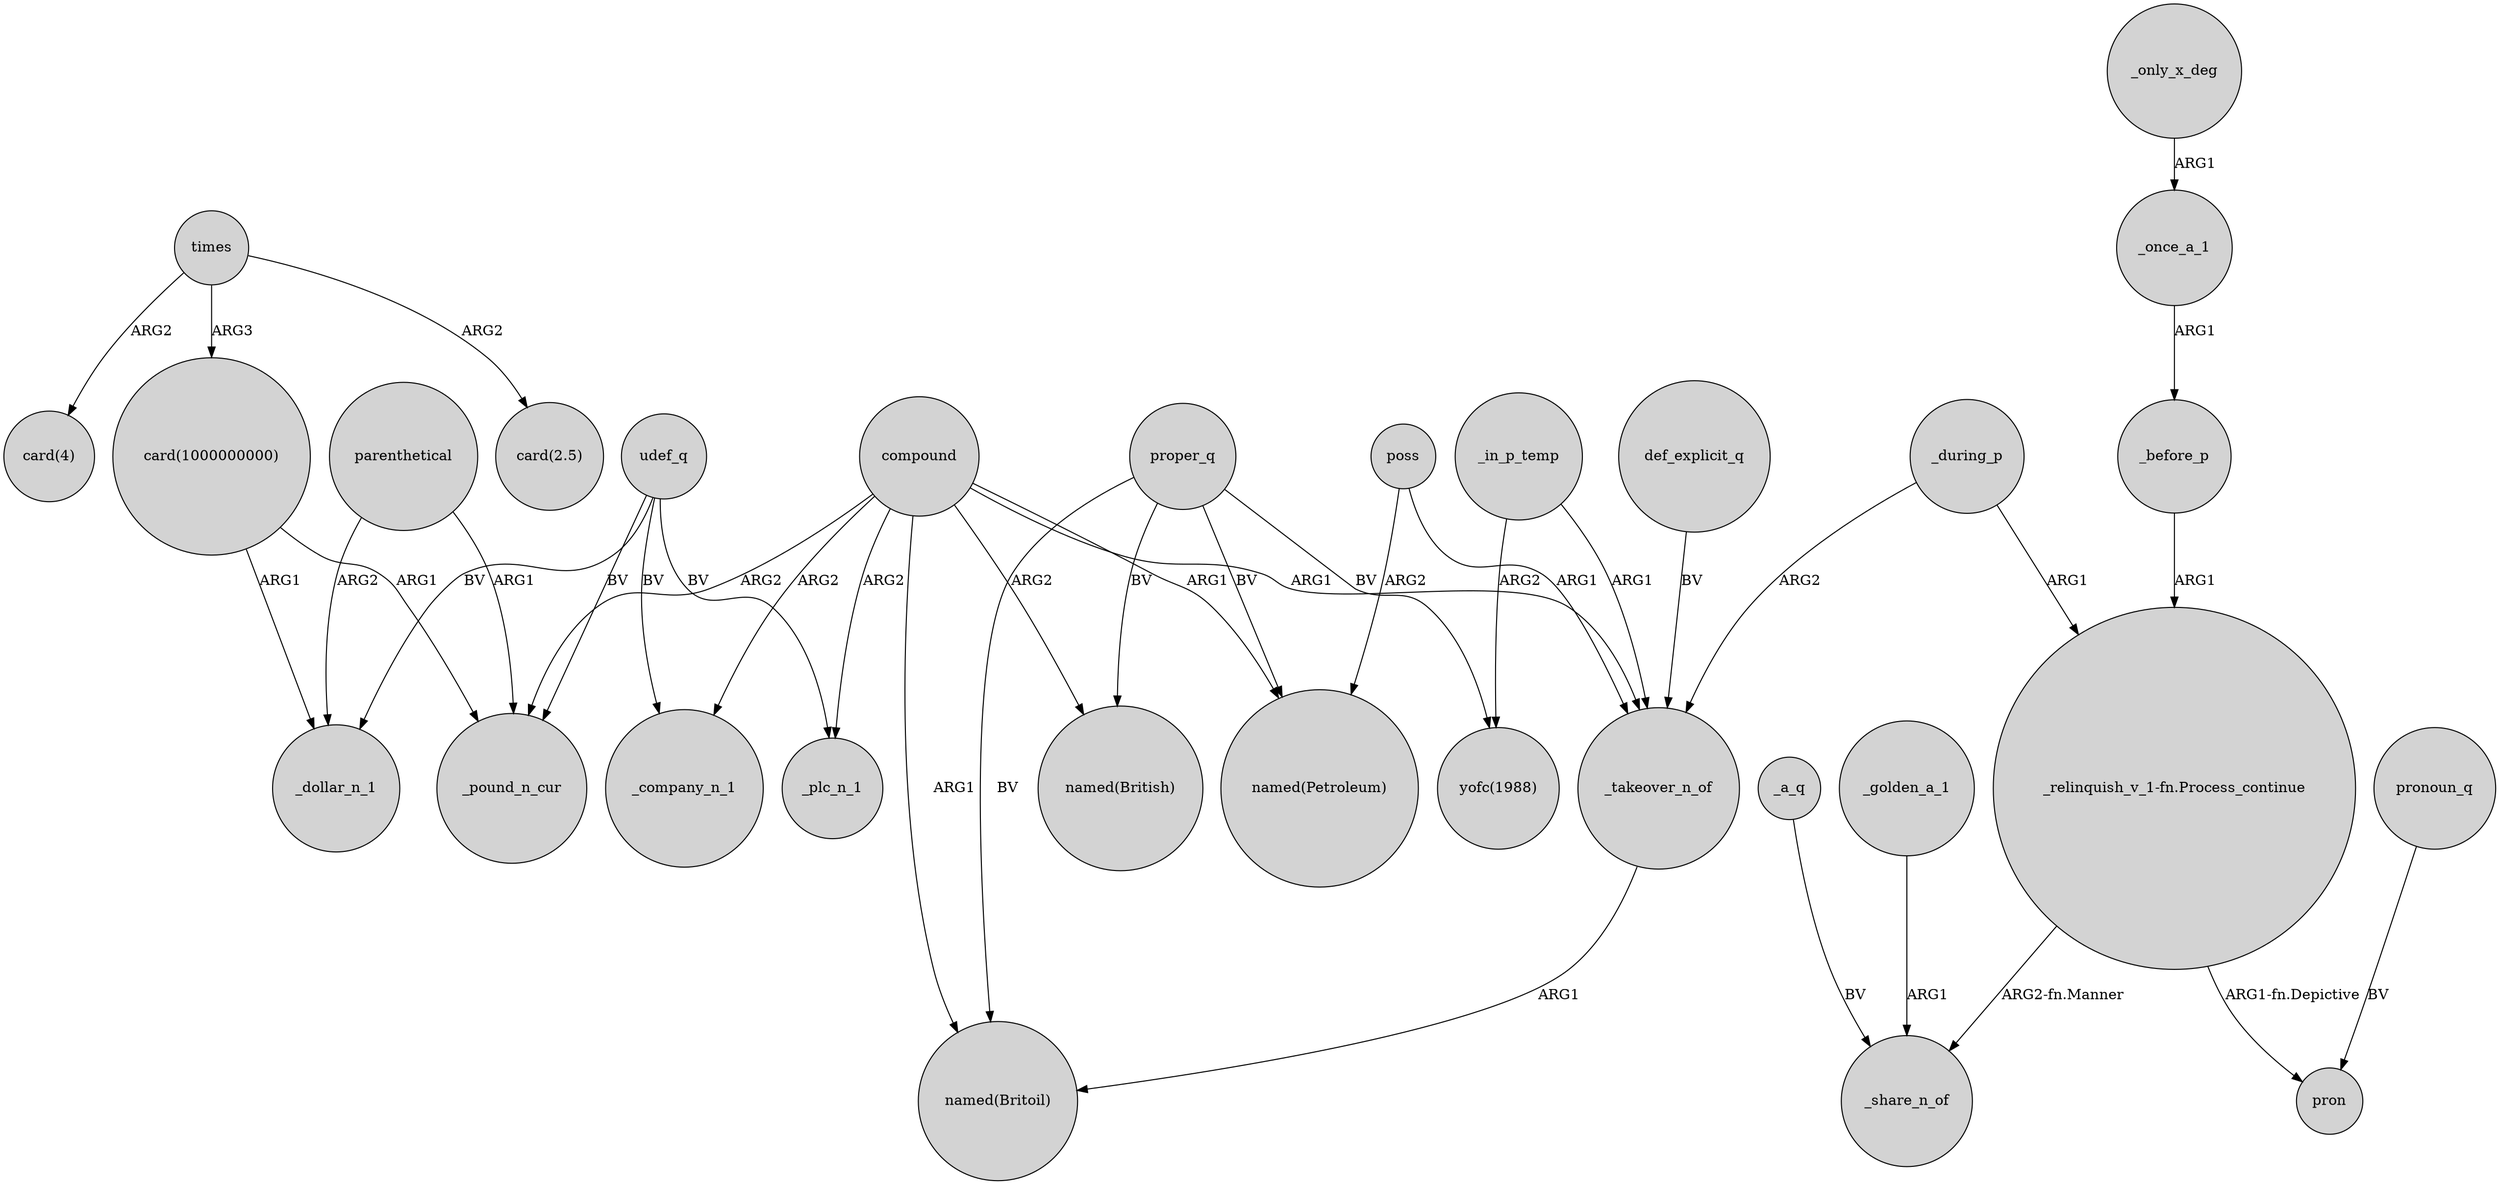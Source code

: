 digraph {
	node [shape=circle style=filled]
	proper_q -> "named(British)" [label=BV]
	"card(1000000000)" -> _dollar_n_1 [label=ARG1]
	udef_q -> _pound_n_cur [label=BV]
	def_explicit_q -> _takeover_n_of [label=BV]
	compound -> "named(Petroleum)" [label=ARG1]
	_in_p_temp -> _takeover_n_of [label=ARG1]
	compound -> _plc_n_1 [label=ARG2]
	compound -> _company_n_1 [label=ARG2]
	poss -> "named(Petroleum)" [label=ARG2]
	udef_q -> _company_n_1 [label=BV]
	proper_q -> "named(Petroleum)" [label=BV]
	_takeover_n_of -> "named(Britoil)" [label=ARG1]
	_a_q -> _share_n_of [label=BV]
	times -> "card(1000000000)" [label=ARG3]
	parenthetical -> _pound_n_cur [label=ARG1]
	_only_x_deg -> _once_a_1 [label=ARG1]
	proper_q -> "named(Britoil)" [label=BV]
	"_relinquish_v_1-fn.Process_continue" -> _share_n_of [label="ARG2-fn.Manner"]
	compound -> _takeover_n_of [label=ARG1]
	pronoun_q -> pron [label=BV]
	times -> "card(4)" [label=ARG2]
	"card(1000000000)" -> _pound_n_cur [label=ARG1]
	_golden_a_1 -> _share_n_of [label=ARG1]
	compound -> _pound_n_cur [label=ARG2]
	times -> "card(2.5)" [label=ARG2]
	udef_q -> _dollar_n_1 [label=BV]
	_before_p -> "_relinquish_v_1-fn.Process_continue" [label=ARG1]
	_during_p -> "_relinquish_v_1-fn.Process_continue" [label=ARG1]
	proper_q -> "yofc(1988)" [label=BV]
	poss -> _takeover_n_of [label=ARG1]
	"_relinquish_v_1-fn.Process_continue" -> pron [label="ARG1-fn.Depictive"]
	_during_p -> _takeover_n_of [label=ARG2]
	compound -> "named(British)" [label=ARG2]
	_once_a_1 -> _before_p [label=ARG1]
	udef_q -> _plc_n_1 [label=BV]
	parenthetical -> _dollar_n_1 [label=ARG2]
	compound -> "named(Britoil)" [label=ARG1]
	_in_p_temp -> "yofc(1988)" [label=ARG2]
}
